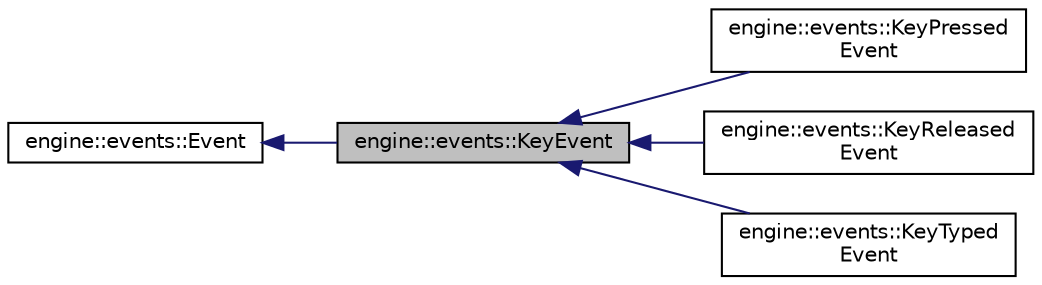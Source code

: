 digraph "engine::events::KeyEvent"
{
  edge [fontname="Helvetica",fontsize="10",labelfontname="Helvetica",labelfontsize="10"];
  node [fontname="Helvetica",fontsize="10",shape=record];
  rankdir="LR";
  Node0 [label="engine::events::KeyEvent",height=0.2,width=0.4,color="black", fillcolor="grey75", style="filled", fontcolor="black"];
  Node1 -> Node0 [dir="back",color="midnightblue",fontsize="10",style="solid",fontname="Helvetica"];
  Node1 [label="engine::events::Event",height=0.2,width=0.4,color="black", fillcolor="white", style="filled",URL="$classengine_1_1events_1_1Event.html"];
  Node0 -> Node2 [dir="back",color="midnightblue",fontsize="10",style="solid",fontname="Helvetica"];
  Node2 [label="engine::events::KeyPressed\lEvent",height=0.2,width=0.4,color="black", fillcolor="white", style="filled",URL="$classengine_1_1events_1_1KeyPressedEvent.html"];
  Node0 -> Node3 [dir="back",color="midnightblue",fontsize="10",style="solid",fontname="Helvetica"];
  Node3 [label="engine::events::KeyReleased\lEvent",height=0.2,width=0.4,color="black", fillcolor="white", style="filled",URL="$classengine_1_1events_1_1KeyReleasedEvent.html"];
  Node0 -> Node4 [dir="back",color="midnightblue",fontsize="10",style="solid",fontname="Helvetica"];
  Node4 [label="engine::events::KeyTyped\lEvent",height=0.2,width=0.4,color="black", fillcolor="white", style="filled",URL="$classengine_1_1events_1_1KeyTypedEvent.html"];
}
